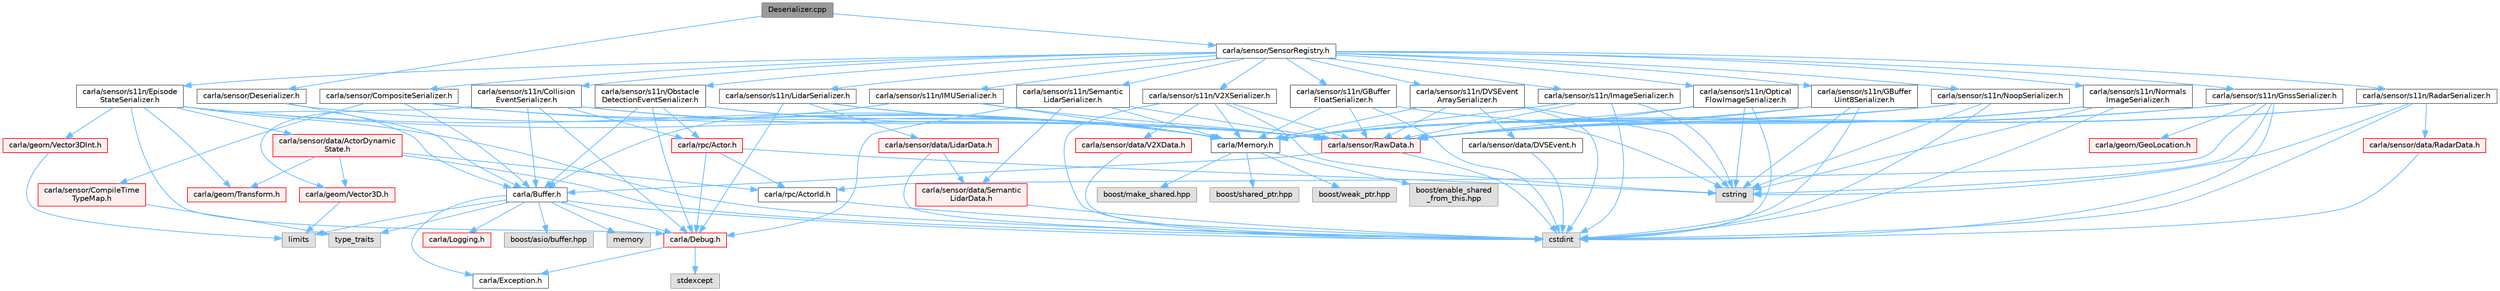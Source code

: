 digraph "Deserializer.cpp"
{
 // INTERACTIVE_SVG=YES
 // LATEX_PDF_SIZE
  bgcolor="transparent";
  edge [fontname=Helvetica,fontsize=10,labelfontname=Helvetica,labelfontsize=10];
  node [fontname=Helvetica,fontsize=10,shape=box,height=0.2,width=0.4];
  Node1 [id="Node000001",label="Deserializer.cpp",height=0.2,width=0.4,color="gray40", fillcolor="grey60", style="filled", fontcolor="black",tooltip=" "];
  Node1 -> Node2 [id="edge1_Node000001_Node000002",color="steelblue1",style="solid",tooltip=" "];
  Node2 [id="Node000002",label="carla/sensor/Deserializer.h",height=0.2,width=0.4,color="grey40", fillcolor="white", style="filled",URL="$d3/df2/Deserializer_8h.html",tooltip=" "];
  Node2 -> Node3 [id="edge2_Node000002_Node000003",color="steelblue1",style="solid",tooltip=" "];
  Node3 [id="Node000003",label="carla/Buffer.h",height=0.2,width=0.4,color="grey40", fillcolor="white", style="filled",URL="$d2/dda/carla_2Buffer_8h.html",tooltip=" "];
  Node3 -> Node4 [id="edge3_Node000003_Node000004",color="steelblue1",style="solid",tooltip=" "];
  Node4 [id="Node000004",label="carla/Debug.h",height=0.2,width=0.4,color="red", fillcolor="#FFF0F0", style="filled",URL="$d4/deb/Debug_8h.html",tooltip=" "];
  Node4 -> Node5 [id="edge4_Node000004_Node000005",color="steelblue1",style="solid",tooltip=" "];
  Node5 [id="Node000005",label="carla/Exception.h",height=0.2,width=0.4,color="grey40", fillcolor="white", style="filled",URL="$d8/d8a/Exception_8h.html",tooltip=" "];
  Node4 -> Node6 [id="edge5_Node000004_Node000006",color="steelblue1",style="solid",tooltip=" "];
  Node6 [id="Node000006",label="stdexcept",height=0.2,width=0.4,color="grey60", fillcolor="#E0E0E0", style="filled",tooltip=" "];
  Node3 -> Node5 [id="edge6_Node000003_Node000005",color="steelblue1",style="solid",tooltip=" "];
  Node3 -> Node8 [id="edge7_Node000003_Node000008",color="steelblue1",style="solid",tooltip=" "];
  Node8 [id="Node000008",label="carla/Logging.h",height=0.2,width=0.4,color="red", fillcolor="#FFF0F0", style="filled",URL="$de/d87/Logging_8h.html",tooltip=" "];
  Node3 -> Node11 [id="edge8_Node000003_Node000011",color="steelblue1",style="solid",tooltip=" "];
  Node11 [id="Node000011",label="boost/asio/buffer.hpp",height=0.2,width=0.4,color="grey60", fillcolor="#E0E0E0", style="filled",tooltip=" "];
  Node3 -> Node12 [id="edge9_Node000003_Node000012",color="steelblue1",style="solid",tooltip=" "];
  Node12 [id="Node000012",label="cstdint",height=0.2,width=0.4,color="grey60", fillcolor="#E0E0E0", style="filled",tooltip=" "];
  Node3 -> Node13 [id="edge10_Node000003_Node000013",color="steelblue1",style="solid",tooltip=" "];
  Node13 [id="Node000013",label="limits",height=0.2,width=0.4,color="grey60", fillcolor="#E0E0E0", style="filled",tooltip=" "];
  Node3 -> Node14 [id="edge11_Node000003_Node000014",color="steelblue1",style="solid",tooltip=" "];
  Node14 [id="Node000014",label="memory",height=0.2,width=0.4,color="grey60", fillcolor="#E0E0E0", style="filled",tooltip=" "];
  Node3 -> Node15 [id="edge12_Node000003_Node000015",color="steelblue1",style="solid",tooltip=" "];
  Node15 [id="Node000015",label="type_traits",height=0.2,width=0.4,color="grey60", fillcolor="#E0E0E0", style="filled",tooltip=" "];
  Node2 -> Node16 [id="edge13_Node000002_Node000016",color="steelblue1",style="solid",tooltip=" "];
  Node16 [id="Node000016",label="carla/Memory.h",height=0.2,width=0.4,color="grey40", fillcolor="white", style="filled",URL="$de/d5c/Memory_8h.html",tooltip=" "];
  Node16 -> Node17 [id="edge14_Node000016_Node000017",color="steelblue1",style="solid",tooltip=" "];
  Node17 [id="Node000017",label="boost/enable_shared\l_from_this.hpp",height=0.2,width=0.4,color="grey60", fillcolor="#E0E0E0", style="filled",tooltip=" "];
  Node16 -> Node18 [id="edge15_Node000016_Node000018",color="steelblue1",style="solid",tooltip=" "];
  Node18 [id="Node000018",label="boost/make_shared.hpp",height=0.2,width=0.4,color="grey60", fillcolor="#E0E0E0", style="filled",tooltip=" "];
  Node16 -> Node19 [id="edge16_Node000016_Node000019",color="steelblue1",style="solid",tooltip=" "];
  Node19 [id="Node000019",label="boost/shared_ptr.hpp",height=0.2,width=0.4,color="grey60", fillcolor="#E0E0E0", style="filled",tooltip=" "];
  Node16 -> Node20 [id="edge17_Node000016_Node000020",color="steelblue1",style="solid",tooltip=" "];
  Node20 [id="Node000020",label="boost/weak_ptr.hpp",height=0.2,width=0.4,color="grey60", fillcolor="#E0E0E0", style="filled",tooltip=" "];
  Node1 -> Node21 [id="edge18_Node000001_Node000021",color="steelblue1",style="solid",tooltip=" "];
  Node21 [id="Node000021",label="carla/sensor/SensorRegistry.h",height=0.2,width=0.4,color="grey40", fillcolor="white", style="filled",URL="$d4/d03/SensorRegistry_8h.html",tooltip=" "];
  Node21 -> Node22 [id="edge19_Node000021_Node000022",color="steelblue1",style="solid",tooltip=" "];
  Node22 [id="Node000022",label="carla/sensor/CompositeSerializer.h",height=0.2,width=0.4,color="grey40", fillcolor="white", style="filled",URL="$d0/dc9/CompositeSerializer_8h.html",tooltip=" "];
  Node22 -> Node3 [id="edge20_Node000022_Node000003",color="steelblue1",style="solid",tooltip=" "];
  Node22 -> Node16 [id="edge21_Node000022_Node000016",color="steelblue1",style="solid",tooltip=" "];
  Node22 -> Node23 [id="edge22_Node000022_Node000023",color="steelblue1",style="solid",tooltip=" "];
  Node23 [id="Node000023",label="carla/sensor/CompileTime\lTypeMap.h",height=0.2,width=0.4,color="red", fillcolor="#FFF0F0", style="filled",URL="$d2/d1f/CompileTimeTypeMap_8h.html",tooltip=" "];
  Node23 -> Node15 [id="edge23_Node000023_Node000015",color="steelblue1",style="solid",tooltip=" "];
  Node22 -> Node25 [id="edge24_Node000022_Node000025",color="steelblue1",style="solid",tooltip=" "];
  Node25 [id="Node000025",label="carla/sensor/RawData.h",height=0.2,width=0.4,color="red", fillcolor="#FFF0F0", style="filled",URL="$dc/d62/RawData_8h.html",tooltip=" "];
  Node25 -> Node3 [id="edge25_Node000025_Node000003",color="steelblue1",style="solid",tooltip=" "];
  Node25 -> Node12 [id="edge26_Node000025_Node000012",color="steelblue1",style="solid",tooltip=" "];
  Node21 -> Node56 [id="edge27_Node000021_Node000056",color="steelblue1",style="solid",tooltip=" "];
  Node56 [id="Node000056",label="carla/sensor/s11n/Collision\lEventSerializer.h",height=0.2,width=0.4,color="grey40", fillcolor="white", style="filled",URL="$d8/d9f/CollisionEventSerializer_8h.html",tooltip=" "];
  Node56 -> Node3 [id="edge28_Node000056_Node000003",color="steelblue1",style="solid",tooltip=" "];
  Node56 -> Node4 [id="edge29_Node000056_Node000004",color="steelblue1",style="solid",tooltip=" "];
  Node56 -> Node16 [id="edge30_Node000056_Node000016",color="steelblue1",style="solid",tooltip=" "];
  Node56 -> Node57 [id="edge31_Node000056_Node000057",color="steelblue1",style="solid",tooltip=" "];
  Node57 [id="Node000057",label="carla/rpc/Actor.h",height=0.2,width=0.4,color="red", fillcolor="#FFF0F0", style="filled",URL="$d8/d73/rpc_2Actor_8h.html",tooltip=" "];
  Node57 -> Node4 [id="edge32_Node000057_Node000004",color="steelblue1",style="solid",tooltip=" "];
  Node57 -> Node69 [id="edge33_Node000057_Node000069",color="steelblue1",style="solid",tooltip=" "];
  Node69 [id="Node000069",label="carla/rpc/ActorId.h",height=0.2,width=0.4,color="grey40", fillcolor="white", style="filled",URL="$d3/d89/ActorId_8h.html",tooltip=" "];
  Node69 -> Node12 [id="edge34_Node000069_Node000012",color="steelblue1",style="solid",tooltip=" "];
  Node57 -> Node73 [id="edge35_Node000057_Node000073",color="steelblue1",style="solid",tooltip=" "];
  Node73 [id="Node000073",label="cstring",height=0.2,width=0.4,color="grey60", fillcolor="#E0E0E0", style="filled",tooltip=" "];
  Node56 -> Node32 [id="edge36_Node000056_Node000032",color="steelblue1",style="solid",tooltip=" "];
  Node32 [id="Node000032",label="carla/geom/Vector3D.h",height=0.2,width=0.4,color="red", fillcolor="#FFF0F0", style="filled",URL="$de/d70/geom_2Vector3D_8h.html",tooltip=" "];
  Node32 -> Node13 [id="edge37_Node000032_Node000013",color="steelblue1",style="solid",tooltip=" "];
  Node56 -> Node25 [id="edge38_Node000056_Node000025",color="steelblue1",style="solid",tooltip=" "];
  Node21 -> Node74 [id="edge39_Node000021_Node000074",color="steelblue1",style="solid",tooltip=" "];
  Node74 [id="Node000074",label="carla/sensor/s11n/DVSEvent\lArraySerializer.h",height=0.2,width=0.4,color="grey40", fillcolor="white", style="filled",URL="$d7/d74/DVSEventArraySerializer_8h.html",tooltip=" "];
  Node74 -> Node16 [id="edge40_Node000074_Node000016",color="steelblue1",style="solid",tooltip=" "];
  Node74 -> Node25 [id="edge41_Node000074_Node000025",color="steelblue1",style="solid",tooltip=" "];
  Node74 -> Node75 [id="edge42_Node000074_Node000075",color="steelblue1",style="solid",tooltip=" "];
  Node75 [id="Node000075",label="carla/sensor/data/DVSEvent.h",height=0.2,width=0.4,color="grey40", fillcolor="white", style="filled",URL="$d7/d0b/DVSEvent_8h.html",tooltip=" "];
  Node75 -> Node12 [id="edge43_Node000075_Node000012",color="steelblue1",style="solid",tooltip=" "];
  Node74 -> Node12 [id="edge44_Node000074_Node000012",color="steelblue1",style="solid",tooltip=" "];
  Node74 -> Node73 [id="edge45_Node000074_Node000073",color="steelblue1",style="solid",tooltip=" "];
  Node21 -> Node76 [id="edge46_Node000021_Node000076",color="steelblue1",style="solid",tooltip=" "];
  Node76 [id="Node000076",label="carla/sensor/s11n/Episode\lStateSerializer.h",height=0.2,width=0.4,color="grey40", fillcolor="white", style="filled",URL="$dd/dd8/EpisodeStateSerializer_8h.html",tooltip=" "];
  Node76 -> Node3 [id="edge47_Node000076_Node000003",color="steelblue1",style="solid",tooltip=" "];
  Node76 -> Node4 [id="edge48_Node000076_Node000004",color="steelblue1",style="solid",tooltip=" "];
  Node76 -> Node16 [id="edge49_Node000076_Node000016",color="steelblue1",style="solid",tooltip=" "];
  Node76 -> Node28 [id="edge50_Node000076_Node000028",color="steelblue1",style="solid",tooltip=" "];
  Node28 [id="Node000028",label="carla/geom/Transform.h",height=0.2,width=0.4,color="red", fillcolor="#FFF0F0", style="filled",URL="$de/d17/geom_2Transform_8h.html",tooltip=" "];
  Node76 -> Node34 [id="edge51_Node000076_Node000034",color="steelblue1",style="solid",tooltip=" "];
  Node34 [id="Node000034",label="carla/geom/Vector3DInt.h",height=0.2,width=0.4,color="red", fillcolor="#FFF0F0", style="filled",URL="$d1/da4/Vector3DInt_8h.html",tooltip=" "];
  Node34 -> Node13 [id="edge52_Node000034_Node000013",color="steelblue1",style="solid",tooltip=" "];
  Node76 -> Node25 [id="edge53_Node000076_Node000025",color="steelblue1",style="solid",tooltip=" "];
  Node76 -> Node77 [id="edge54_Node000076_Node000077",color="steelblue1",style="solid",tooltip=" "];
  Node77 [id="Node000077",label="carla/sensor/data/ActorDynamic\lState.h",height=0.2,width=0.4,color="red", fillcolor="#FFF0F0", style="filled",URL="$d6/d60/ActorDynamicState_8h.html",tooltip=" "];
  Node77 -> Node28 [id="edge55_Node000077_Node000028",color="steelblue1",style="solid",tooltip=" "];
  Node77 -> Node32 [id="edge56_Node000077_Node000032",color="steelblue1",style="solid",tooltip=" "];
  Node77 -> Node69 [id="edge57_Node000077_Node000069",color="steelblue1",style="solid",tooltip=" "];
  Node77 -> Node12 [id="edge58_Node000077_Node000012",color="steelblue1",style="solid",tooltip=" "];
  Node76 -> Node12 [id="edge59_Node000076_Node000012",color="steelblue1",style="solid",tooltip=" "];
  Node21 -> Node87 [id="edge60_Node000021_Node000087",color="steelblue1",style="solid",tooltip=" "];
  Node87 [id="Node000087",label="carla/sensor/s11n/GnssSerializer.h",height=0.2,width=0.4,color="grey40", fillcolor="white", style="filled",URL="$d6/dc5/GnssSerializer_8h.html",tooltip=" "];
  Node87 -> Node16 [id="edge61_Node000087_Node000016",color="steelblue1",style="solid",tooltip=" "];
  Node87 -> Node88 [id="edge62_Node000087_Node000088",color="steelblue1",style="solid",tooltip=" "];
  Node88 [id="Node000088",label="carla/geom/GeoLocation.h",height=0.2,width=0.4,color="red", fillcolor="#FFF0F0", style="filled",URL="$d7/d86/GeoLocation_8h.html",tooltip=" "];
  Node87 -> Node69 [id="edge63_Node000087_Node000069",color="steelblue1",style="solid",tooltip=" "];
  Node87 -> Node25 [id="edge64_Node000087_Node000025",color="steelblue1",style="solid",tooltip=" "];
  Node87 -> Node12 [id="edge65_Node000087_Node000012",color="steelblue1",style="solid",tooltip=" "];
  Node87 -> Node73 [id="edge66_Node000087_Node000073",color="steelblue1",style="solid",tooltip=" "];
  Node21 -> Node89 [id="edge67_Node000021_Node000089",color="steelblue1",style="solid",tooltip=" "];
  Node89 [id="Node000089",label="carla/sensor/s11n/ImageSerializer.h",height=0.2,width=0.4,color="grey40", fillcolor="white", style="filled",URL="$de/dbf/ImageSerializer_8h.html",tooltip=" "];
  Node89 -> Node16 [id="edge68_Node000089_Node000016",color="steelblue1",style="solid",tooltip=" "];
  Node89 -> Node25 [id="edge69_Node000089_Node000025",color="steelblue1",style="solid",tooltip=" "];
  Node89 -> Node12 [id="edge70_Node000089_Node000012",color="steelblue1",style="solid",tooltip=" "];
  Node89 -> Node73 [id="edge71_Node000089_Node000073",color="steelblue1",style="solid",tooltip=" "];
  Node21 -> Node90 [id="edge72_Node000021_Node000090",color="steelblue1",style="solid",tooltip=" "];
  Node90 [id="Node000090",label="carla/sensor/s11n/Normals\lImageSerializer.h",height=0.2,width=0.4,color="grey40", fillcolor="white", style="filled",URL="$dd/d9f/NormalsImageSerializer_8h.html",tooltip=" "];
  Node90 -> Node16 [id="edge73_Node000090_Node000016",color="steelblue1",style="solid",tooltip=" "];
  Node90 -> Node25 [id="edge74_Node000090_Node000025",color="steelblue1",style="solid",tooltip=" "];
  Node90 -> Node12 [id="edge75_Node000090_Node000012",color="steelblue1",style="solid",tooltip=" "];
  Node90 -> Node73 [id="edge76_Node000090_Node000073",color="steelblue1",style="solid",tooltip=" "];
  Node21 -> Node91 [id="edge77_Node000021_Node000091",color="steelblue1",style="solid",tooltip=" "];
  Node91 [id="Node000091",label="carla/sensor/s11n/Optical\lFlowImageSerializer.h",height=0.2,width=0.4,color="grey40", fillcolor="white", style="filled",URL="$dd/d8a/OpticalFlowImageSerializer_8h.html",tooltip=" "];
  Node91 -> Node16 [id="edge78_Node000091_Node000016",color="steelblue1",style="solid",tooltip=" "];
  Node91 -> Node25 [id="edge79_Node000091_Node000025",color="steelblue1",style="solid",tooltip=" "];
  Node91 -> Node12 [id="edge80_Node000091_Node000012",color="steelblue1",style="solid",tooltip=" "];
  Node91 -> Node73 [id="edge81_Node000091_Node000073",color="steelblue1",style="solid",tooltip=" "];
  Node21 -> Node92 [id="edge82_Node000021_Node000092",color="steelblue1",style="solid",tooltip=" "];
  Node92 [id="Node000092",label="carla/sensor/s11n/IMUSerializer.h",height=0.2,width=0.4,color="grey40", fillcolor="white", style="filled",URL="$db/daa/IMUSerializer_8h.html",tooltip=" "];
  Node92 -> Node3 [id="edge83_Node000092_Node000003",color="steelblue1",style="solid",tooltip=" "];
  Node92 -> Node16 [id="edge84_Node000092_Node000016",color="steelblue1",style="solid",tooltip=" "];
  Node92 -> Node25 [id="edge85_Node000092_Node000025",color="steelblue1",style="solid",tooltip=" "];
  Node21 -> Node93 [id="edge86_Node000021_Node000093",color="steelblue1",style="solid",tooltip=" "];
  Node93 [id="Node000093",label="carla/sensor/s11n/LidarSerializer.h",height=0.2,width=0.4,color="grey40", fillcolor="white", style="filled",URL="$d1/de3/LidarSerializer_8h.html",tooltip=" "];
  Node93 -> Node4 [id="edge87_Node000093_Node000004",color="steelblue1",style="solid",tooltip=" "];
  Node93 -> Node16 [id="edge88_Node000093_Node000016",color="steelblue1",style="solid",tooltip=" "];
  Node93 -> Node25 [id="edge89_Node000093_Node000025",color="steelblue1",style="solid",tooltip=" "];
  Node93 -> Node94 [id="edge90_Node000093_Node000094",color="steelblue1",style="solid",tooltip=" "];
  Node94 [id="Node000094",label="carla/sensor/data/LidarData.h",height=0.2,width=0.4,color="red", fillcolor="#FFF0F0", style="filled",URL="$de/df5/LidarData_8h.html",tooltip=" "];
  Node94 -> Node96 [id="edge91_Node000094_Node000096",color="steelblue1",style="solid",tooltip=" "];
  Node96 [id="Node000096",label="carla/sensor/data/Semantic\lLidarData.h",height=0.2,width=0.4,color="red", fillcolor="#FFF0F0", style="filled",URL="$d0/dc1/SemanticLidarData_8h.html",tooltip=" "];
  Node96 -> Node12 [id="edge92_Node000096_Node000012",color="steelblue1",style="solid",tooltip=" "];
  Node94 -> Node12 [id="edge93_Node000094_Node000012",color="steelblue1",style="solid",tooltip=" "];
  Node21 -> Node98 [id="edge94_Node000021_Node000098",color="steelblue1",style="solid",tooltip=" "];
  Node98 [id="Node000098",label="carla/sensor/s11n/NoopSerializer.h",height=0.2,width=0.4,color="grey40", fillcolor="white", style="filled",URL="$da/d3e/NoopSerializer_8h.html",tooltip=" "];
  Node98 -> Node16 [id="edge95_Node000098_Node000016",color="steelblue1",style="solid",tooltip=" "];
  Node98 -> Node25 [id="edge96_Node000098_Node000025",color="steelblue1",style="solid",tooltip=" "];
  Node98 -> Node12 [id="edge97_Node000098_Node000012",color="steelblue1",style="solid",tooltip=" "];
  Node98 -> Node73 [id="edge98_Node000098_Node000073",color="steelblue1",style="solid",tooltip=" "];
  Node21 -> Node99 [id="edge99_Node000021_Node000099",color="steelblue1",style="solid",tooltip=" "];
  Node99 [id="Node000099",label="carla/sensor/s11n/Obstacle\lDetectionEventSerializer.h",height=0.2,width=0.4,color="grey40", fillcolor="white", style="filled",URL="$d3/d5c/ObstacleDetectionEventSerializer_8h.html",tooltip=" "];
  Node99 -> Node3 [id="edge100_Node000099_Node000003",color="steelblue1",style="solid",tooltip=" "];
  Node99 -> Node4 [id="edge101_Node000099_Node000004",color="steelblue1",style="solid",tooltip=" "];
  Node99 -> Node16 [id="edge102_Node000099_Node000016",color="steelblue1",style="solid",tooltip=" "];
  Node99 -> Node57 [id="edge103_Node000099_Node000057",color="steelblue1",style="solid",tooltip=" "];
  Node99 -> Node25 [id="edge104_Node000099_Node000025",color="steelblue1",style="solid",tooltip=" "];
  Node21 -> Node100 [id="edge105_Node000021_Node000100",color="steelblue1",style="solid",tooltip=" "];
  Node100 [id="Node000100",label="carla/sensor/s11n/RadarSerializer.h",height=0.2,width=0.4,color="grey40", fillcolor="white", style="filled",URL="$db/d71/RadarSerializer_8h.html",tooltip=" "];
  Node100 -> Node16 [id="edge106_Node000100_Node000016",color="steelblue1",style="solid",tooltip=" "];
  Node100 -> Node25 [id="edge107_Node000100_Node000025",color="steelblue1",style="solid",tooltip=" "];
  Node100 -> Node101 [id="edge108_Node000100_Node000101",color="steelblue1",style="solid",tooltip=" "];
  Node101 [id="Node000101",label="carla/sensor/data/RadarData.h",height=0.2,width=0.4,color="red", fillcolor="#FFF0F0", style="filled",URL="$d5/dc7/RadarData_8h.html",tooltip=" "];
  Node101 -> Node12 [id="edge109_Node000101_Node000012",color="steelblue1",style="solid",tooltip=" "];
  Node100 -> Node12 [id="edge110_Node000100_Node000012",color="steelblue1",style="solid",tooltip=" "];
  Node100 -> Node73 [id="edge111_Node000100_Node000073",color="steelblue1",style="solid",tooltip=" "];
  Node21 -> Node103 [id="edge112_Node000021_Node000103",color="steelblue1",style="solid",tooltip=" "];
  Node103 [id="Node000103",label="carla/sensor/s11n/Semantic\lLidarSerializer.h",height=0.2,width=0.4,color="grey40", fillcolor="white", style="filled",URL="$dd/d23/SemanticLidarSerializer_8h.html",tooltip=" "];
  Node103 -> Node4 [id="edge113_Node000103_Node000004",color="steelblue1",style="solid",tooltip=" "];
  Node103 -> Node16 [id="edge114_Node000103_Node000016",color="steelblue1",style="solid",tooltip=" "];
  Node103 -> Node25 [id="edge115_Node000103_Node000025",color="steelblue1",style="solid",tooltip=" "];
  Node103 -> Node96 [id="edge116_Node000103_Node000096",color="steelblue1",style="solid",tooltip=" "];
  Node21 -> Node104 [id="edge117_Node000021_Node000104",color="steelblue1",style="solid",tooltip=" "];
  Node104 [id="Node000104",label="carla/sensor/s11n/GBuffer\lUint8Serializer.h",height=0.2,width=0.4,color="grey40", fillcolor="white", style="filled",URL="$d4/d68/GBufferUint8Serializer_8h.html",tooltip=" "];
  Node104 -> Node16 [id="edge118_Node000104_Node000016",color="steelblue1",style="solid",tooltip=" "];
  Node104 -> Node25 [id="edge119_Node000104_Node000025",color="steelblue1",style="solid",tooltip=" "];
  Node104 -> Node12 [id="edge120_Node000104_Node000012",color="steelblue1",style="solid",tooltip=" "];
  Node104 -> Node73 [id="edge121_Node000104_Node000073",color="steelblue1",style="solid",tooltip=" "];
  Node21 -> Node105 [id="edge122_Node000021_Node000105",color="steelblue1",style="solid",tooltip=" "];
  Node105 [id="Node000105",label="carla/sensor/s11n/GBuffer\lFloatSerializer.h",height=0.2,width=0.4,color="grey40", fillcolor="white", style="filled",URL="$d8/d61/GBufferFloatSerializer_8h.html",tooltip=" "];
  Node105 -> Node16 [id="edge123_Node000105_Node000016",color="steelblue1",style="solid",tooltip=" "];
  Node105 -> Node25 [id="edge124_Node000105_Node000025",color="steelblue1",style="solid",tooltip=" "];
  Node105 -> Node12 [id="edge125_Node000105_Node000012",color="steelblue1",style="solid",tooltip=" "];
  Node105 -> Node73 [id="edge126_Node000105_Node000073",color="steelblue1",style="solid",tooltip=" "];
  Node21 -> Node106 [id="edge127_Node000021_Node000106",color="steelblue1",style="solid",tooltip=" "];
  Node106 [id="Node000106",label="carla/sensor/s11n/V2XSerializer.h",height=0.2,width=0.4,color="grey40", fillcolor="white", style="filled",URL="$d6/da8/V2XSerializer_8h.html",tooltip=" "];
  Node106 -> Node16 [id="edge128_Node000106_Node000016",color="steelblue1",style="solid",tooltip=" "];
  Node106 -> Node25 [id="edge129_Node000106_Node000025",color="steelblue1",style="solid",tooltip=" "];
  Node106 -> Node107 [id="edge130_Node000106_Node000107",color="steelblue1",style="solid",tooltip=" "];
  Node107 [id="Node000107",label="carla/sensor/data/V2XData.h",height=0.2,width=0.4,color="red", fillcolor="#FFF0F0", style="filled",URL="$d8/db7/V2XData_8h.html",tooltip=" "];
  Node107 -> Node12 [id="edge131_Node000107_Node000012",color="steelblue1",style="solid",tooltip=" "];
  Node106 -> Node12 [id="edge132_Node000106_Node000012",color="steelblue1",style="solid",tooltip=" "];
  Node106 -> Node73 [id="edge133_Node000106_Node000073",color="steelblue1",style="solid",tooltip=" "];
}
